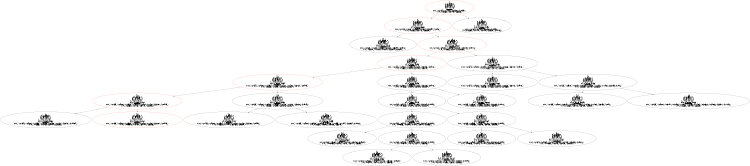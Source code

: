 digraph G {
size = "5,5";
center = true;
1 [label="#1
g+h=197.954+0
f=197.954
[a-1:-1->-1]@[-1~-1]
[a-1:-1->-1]@[-1~-1]

new_Node:-1
0:(0,0)->(1,8.74643)->(2,17.1992)->(3,53.5302)->(5,109.591)->
1:(4,0)->(2,16.3835)->(3,52.7145)->(6,88.3628)->
"]
2 [label="#2
g+h=198.123+0
f=198.123
[a-1:-1->-1]@[-1~-1]
[a-1:-1->-1]@[-1~-1]

a:0[7->2](16.215~16.3835)
new_Node:7
0:(0,0)->(1,8.74643)->(7,16.215)->(7,16.3835)->(2,17.3684)->(3,53.6994)->(5,109.76)->
1:(4,0)->(2,16.3835)->(3,52.7145)->(6,88.3628)->
"]
1 -> 2
3 [label="#3
g+h=199.769+0
f=199.769
[a-1:-1->-1]@[-1~-1]
[a-1:-1->-1]@[-1~-1]

a:1[8->2](15.3838~17.1992)
new_Node:8
0:(0,0)->(1,8.74643)->(2,17.1992)->(3,53.5302)->(5,109.591)->
1:(4,0)->(8,15.3838)->(8,17.1992)->(2,18.1992)->(3,54.5302)->(6,90.1785)->
"]
1 -> 3
4 [label="#4
g+h=198.589+0
f=198.589
[a-1:-1->-1]@[-1~-1]
[a-1:-1->-1]@[-1~-1]

a:1[9->2](15.3222~15.7869)
new_Node:9
0:(0,0)->(1,8.74643)->(7,16.215)->(7,16.3835)->(2,17.3684)->(3,53.6994)->(5,109.76)->
1:(4,0)->(9,15.3222)->(9,15.7869)->(2,16.8499)->(3,53.1809)->(6,88.8292)->
"]
2 -> 4
5 [label="#5
g+h=198.139+0
f=198.139
[a-1:-1->-1]@[-1~-1]
[a-1:-1->-1]@[-1~-1]

a:0[1->7](8.74643~8.93102)
new_Node:-1
0:(0,0)->(1,8.74643)->(1,8.93102)->(7,16.3996)->(2,17.3845)->(3,53.7155)->(5,109.776)->
1:(4,0)->(2,16.3835)->(3,52.7145)->(6,88.3628)->
"]
2 -> 5
6 [label="#6
g+h=198.155+0
f=198.155
[a-1:-1->-1]@[-1~-1]
[a-1:-1->-1]@[-1~-1]

a:1[2->3](16.3835~16.3996)
new_Node:-1
0:(0,0)->(1,8.74643)->(1,8.93102)->(7,16.3996)->(2,17.3845)->(3,53.7155)->(5,109.776)->
1:(4,0)->(2,16.3835)->(2,16.3996)->(3,52.7306)->(6,88.3789)->
"]
5 -> 6
7 [label="#7
g+h=198.141+0
f=198.141
[a-1:-1->-1]@[-1~-1]
[a-1:-1->-1]@[-1~-1]

a:0[10->7](15.192~15.1932)
new_Node:10
0:(0,0)->(1,8.74643)->(1,8.93102)->(10,15.192)->(10,15.1932)->(7,16.4015)->(2,17.3863)->(3,53.7173)->(5,109.778)->
1:(4,0)->(2,16.3835)->(3,52.7145)->(6,88.3628)->
"]
5 -> 7
8 [label="#8
g+h=199.144+0
f=199.144
[a-1:-1->-1]@[-1~-1]
[a-1:-1->-1]@[-1~-1]

a:1[2->3](16.3835~17.3863)
new_Node:-1
0:(0,0)->(1,8.74643)->(1,8.93102)->(10,15.192)->(10,15.1932)->(7,16.4015)->(2,17.3863)->(3,53.7173)->(5,109.778)->
1:(4,0)->(2,16.3835)->(2,17.3863)->(3,53.7173)->(6,89.3656)->
"]
7 -> 8
9 [label="#9
g+h=198.163+0
f=198.163
[a-1:-1->-1]@[-1~-1]
[a-1:-1->-1]@[-1~-1]

a:0[7->2](16.4015~16.4236)
new_Node:-1
0:(0,0)->(1,8.74643)->(1,8.93102)->(10,15.192)->(10,15.1932)->(7,16.4015)->(7,16.4236)->(2,17.4085)->(3,53.7395)->(5,109.8)->
1:(4,0)->(2,16.3835)->(3,52.7145)->(6,88.3628)->
"]
7 -> 9
10 [label="#10
g+h=198.172+0
f=198.172
[a-1:-1->-1]@[-1~-1]
[a-1:-1->-1]@[-1~-1]

a:0[11->7](15.9524~15.969)
new_Node:11
0:(0,0)->(1,8.74643)->(1,8.93102)->(11,15.9524)->(11,15.969)->(7,16.4162)->(2,17.4011)->(3,53.7321)->(5,109.793)->
1:(4,0)->(2,16.3835)->(2,16.3996)->(3,52.7306)->(6,88.3789)->
"]
6 -> 10
11 [label="#11
g+h=198.155+0
f=198.155
[a-1:-1->-1]@[-1~-1]
[a-1:-1->-1]@[-1~-1]

a:1[2->2](16.3845~16.3996)
new_Node:-1
0:(0,0)->(1,8.74643)->(1,8.93102)->(7,16.3996)->(2,17.3845)->(3,53.7155)->(5,109.776)->
1:(4,0)->(4,0.0160886)->(2,16.3996)->(3,52.7306)->(6,88.3789)->
"]
6 -> 11
12 [label="#12
g+h=198.171+0
f=198.171
[a-1:-1->-1]@[-1~-1]
[a-1:-1->-1]@[-1~-1]

a:0[1->7](8.93102~8.94743)
new_Node:-1
0:(0,0)->(1,8.74643)->(1,8.94743)->(7,16.416)->(2,17.4009)->(3,53.7319)->(5,109.793)->
1:(4,0)->(4,0.0160886)->(2,16.3996)->(3,52.7306)->(6,88.3789)->
"]
11 -> 12
13 [label="#13
g+h=198.695+0
f=198.695
[a-1:-1->-1]@[-1~-1]
[a-1:-1->-1]@[-1~-1]

a:1[4->2](0.0160886~0.556073)
new_Node:-1
0:(0,0)->(1,8.74643)->(1,8.93102)->(7,16.3996)->(2,17.3845)->(3,53.7155)->(5,109.776)->
1:(4,0)->(4,0.556073)->(2,16.9396)->(3,53.2706)->(6,88.9189)->
"]
11 -> 13
14 [label="#14
g+h=199.188+0
f=199.188
[a-1:-1->-1]@[-1~-1]
[a-1:-1->-1]@[-1~-1]

a:1[3->6](52.7145~53.7395)
new_Node:-1
0:(0,0)->(1,8.74643)->(1,8.93102)->(10,15.192)->(10,15.1932)->(7,16.4015)->(7,16.4236)->(2,17.4085)->(3,53.7395)->(5,109.8)->
1:(4,0)->(2,16.3835)->(3,52.7145)->(3,53.7395)->(6,89.3878)->
"]
9 -> 14
15 [label="#15
g+h=199.911+0
f=199.911
[a-1:-1->-1]@[-1~-1]
[a-1:-1->-1]@[-1~-1]

a:0[12->3](52.3366~54.0836)
new_Node:12
0:(0,0)->(1,8.74643)->(1,8.93102)->(10,15.192)->(10,15.1932)->(7,16.4015)->(7,16.4236)->(2,17.4085)->(12,52.3366)->(12,54.0836)->(3,55.4871)->(5,111.548)->
1:(4,0)->(2,16.3835)->(3,52.7145)->(6,88.3628)->
"]
9 -> 15
16 [label="#16
g+h=198.188+0
f=198.188
[a-1:-1->-1]@[-1~-1]
[a-1:-1->-1]@[-1~-1]

a:1[2->3](16.3996~16.416)
new_Node:-1
0:(0,0)->(1,8.74643)->(1,8.94743)->(7,16.416)->(2,17.4009)->(3,53.7319)->(5,109.793)->
1:(4,0)->(4,0.0160886)->(2,16.3996)->(2,16.416)->(3,52.747)->(6,88.3953)->
"]
12 -> 16
17 [label="#17
g+h=198.172+0
f=198.172
[a-1:-1->-1]@[-1~-1]
[a-1:-1->-1]@[-1~-1]

a:0[1->7](8.94743~8.94809)
new_Node:-1
0:(0,0)->(1,8.74643)->(1,8.94809)->(7,16.4167)->(2,17.4016)->(3,53.7326)->(5,109.793)->
1:(4,0)->(4,0.0160886)->(2,16.3996)->(3,52.7306)->(6,88.3789)->
"]
12 -> 17
18 [label="#18
g+h=198.188+0
f=198.188
[a-1:-1->-1]@[-1~-1]
[a-1:-1->-1]@[-1~-1]

a:1[2->3](16.3996~16.4162)
new_Node:-1
0:(0,0)->(1,8.74643)->(1,8.93102)->(11,15.9524)->(11,15.969)->(7,16.4162)->(2,17.4011)->(3,53.7321)->(5,109.793)->
1:(4,0)->(2,16.3835)->(2,16.4162)->(3,52.7472)->(6,88.3955)->
"]
10 -> 18
19 [label="#19
g+h=198.172+0
f=198.172
[a-1:-1->-1]@[-1~-1]
[a-1:-1->-1]@[-1~-1]

a:0[11->7](15.969~15.9696)
new_Node:-1
0:(0,0)->(1,8.74643)->(1,8.93102)->(11,15.9524)->(11,15.9696)->(7,16.4168)->(2,17.4017)->(3,53.7326)->(5,109.793)->
1:(4,0)->(2,16.3835)->(2,16.3996)->(3,52.7306)->(6,88.3789)->
"]
10 -> 19
20 [label="#20
g+h=199.174+0
f=199.174
[a-1:-1->-1]@[-1~-1]
[a-1:-1->-1]@[-1~-1]

a:1[2->3](16.3996~17.4016)
new_Node:-1
0:(0,0)->(1,8.74643)->(1,8.94809)->(7,16.4167)->(2,17.4016)->(3,53.7326)->(5,109.793)->
1:(4,0)->(4,0.0160886)->(2,16.3996)->(2,17.4016)->(3,53.7326)->(6,89.3808)->
"]
17 -> 20
21 [label="#21
g+h=198.195+0
f=198.195
[a-1:-1->-1]@[-1~-1]
[a-1:-1->-1]@[-1~-1]

a:0[7->2](16.4167~16.4394)
new_Node:-1
0:(0,0)->(1,8.74643)->(1,8.94809)->(7,16.4167)->(7,16.4394)->(2,17.4243)->(3,53.7553)->(5,109.816)->
1:(4,0)->(4,0.0160886)->(2,16.3996)->(3,52.7306)->(6,88.3789)->
"]
17 -> 21
22 [label="#22
g+h=199.174+0
f=199.174
[a-1:-1->-1]@[-1~-1]
[a-1:-1->-1]@[-1~-1]

a:1[2->3](16.3996~17.4017)
new_Node:-1
0:(0,0)->(1,8.74643)->(1,8.93102)->(11,15.9524)->(11,15.9696)->(7,16.4168)->(2,17.4017)->(3,53.7326)->(5,109.793)->
1:(4,0)->(2,16.3835)->(2,17.4017)->(3,53.7326)->(6,89.3809)->
"]
19 -> 22
23 [label="#23
g+h=198.195+0
f=198.195
[a-1:-1->-1]@[-1~-1]
[a-1:-1->-1]@[-1~-1]

a:0[7->2](16.4168~16.4395)
new_Node:-1
0:(0,0)->(1,8.74643)->(1,8.93102)->(11,15.9524)->(11,15.9696)->(7,16.4168)->(7,16.4395)->(2,17.4244)->(3,53.7554)->(5,109.816)->
1:(4,0)->(2,16.3835)->(2,16.3996)->(3,52.7306)->(6,88.3789)->
"]
19 -> 23
24 [label="#24
g+h=198.204+0
f=198.204
[a-1:-1->-1]@[-1~-1]
[a-1:-1->-1]@[-1~-1]

a:0[1->7](8.94743~8.96384)
new_Node:-1
0:(0,0)->(1,8.74643)->(1,8.96384)->(7,16.4324)->(2,17.4173)->(3,53.7483)->(5,109.809)->
1:(4,0)->(4,0.0160886)->(2,16.3996)->(2,16.416)->(3,52.747)->(6,88.3953)->
"]
16 -> 24
25 [label="#25
g+h=198.188+0
f=198.188
[a-1:-1->-1]@[-1~-1]
[a-1:-1->-1]@[-1~-1]

a:1[2->2](16.4009~16.416)
new_Node:-1
0:(0,0)->(1,8.74643)->(1,8.94743)->(7,16.416)->(2,17.4009)->(3,53.7319)->(5,109.793)->
1:(4,0)->(4,0.0324991)->(2,16.416)->(3,52.747)->(6,88.3953)->
"]
16 -> 25
26 [label="#26
g+h=198.204+0
f=198.204
[a-1:-1->-1]@[-1~-1]
[a-1:-1->-1]@[-1~-1]

a:0[1->7](8.94743~8.96384)
new_Node:-1
0:(0,0)->(1,8.74643)->(1,8.96384)->(7,16.4324)->(2,17.4173)->(3,53.7483)->(5,109.809)->
1:(4,0)->(4,0.0324991)->(2,16.416)->(3,52.747)->(6,88.3953)->
"]
25 -> 26
27 [label="#27
g+h=198.728+0
f=198.728
[a-1:-1->-1]@[-1~-1]
[a-1:-1->-1]@[-1~-1]

a:1[4->2](0.0324991~0.572484)
new_Node:-1
0:(0,0)->(1,8.74643)->(1,8.94743)->(7,16.416)->(2,17.4009)->(3,53.7319)->(5,109.793)->
1:(4,0)->(4,0.572484)->(2,16.956)->(3,53.287)->(6,88.9353)->
"]
25 -> 27
28 [label="#28
g+h=198.205+0
f=198.205
[a-1:-1->-1]@[-1~-1]
[a-1:-1->-1]@[-1~-1]

a:0[11->7](15.969~15.9856)
new_Node:-1
0:(0,0)->(1,8.74643)->(1,8.93102)->(11,15.9524)->(11,15.9856)->(7,16.4328)->(2,17.4177)->(3,53.7487)->(5,109.809)->
1:(4,0)->(2,16.3835)->(2,16.4162)->(3,52.7472)->(6,88.3955)->
"]
18 -> 28
29 [label="#29
g+h=198.188+0
f=198.188
[a-1:-1->-1]@[-1~-1]
[a-1:-1->-1]@[-1~-1]

a:1[2->2](16.4011~16.4162)
new_Node:-1
0:(0,0)->(1,8.74643)->(1,8.93102)->(11,15.9524)->(11,15.969)->(7,16.4162)->(2,17.4011)->(3,53.7321)->(5,109.793)->
1:(4,0)->(4,0.0326926)->(2,16.4162)->(3,52.7472)->(6,88.3955)->
"]
18 -> 29
29 [color=red]
18 [color=red]
10 [color=red]
6 [color=red]
5 [color=red]
2 [color=red]
1 [color=red]
}
